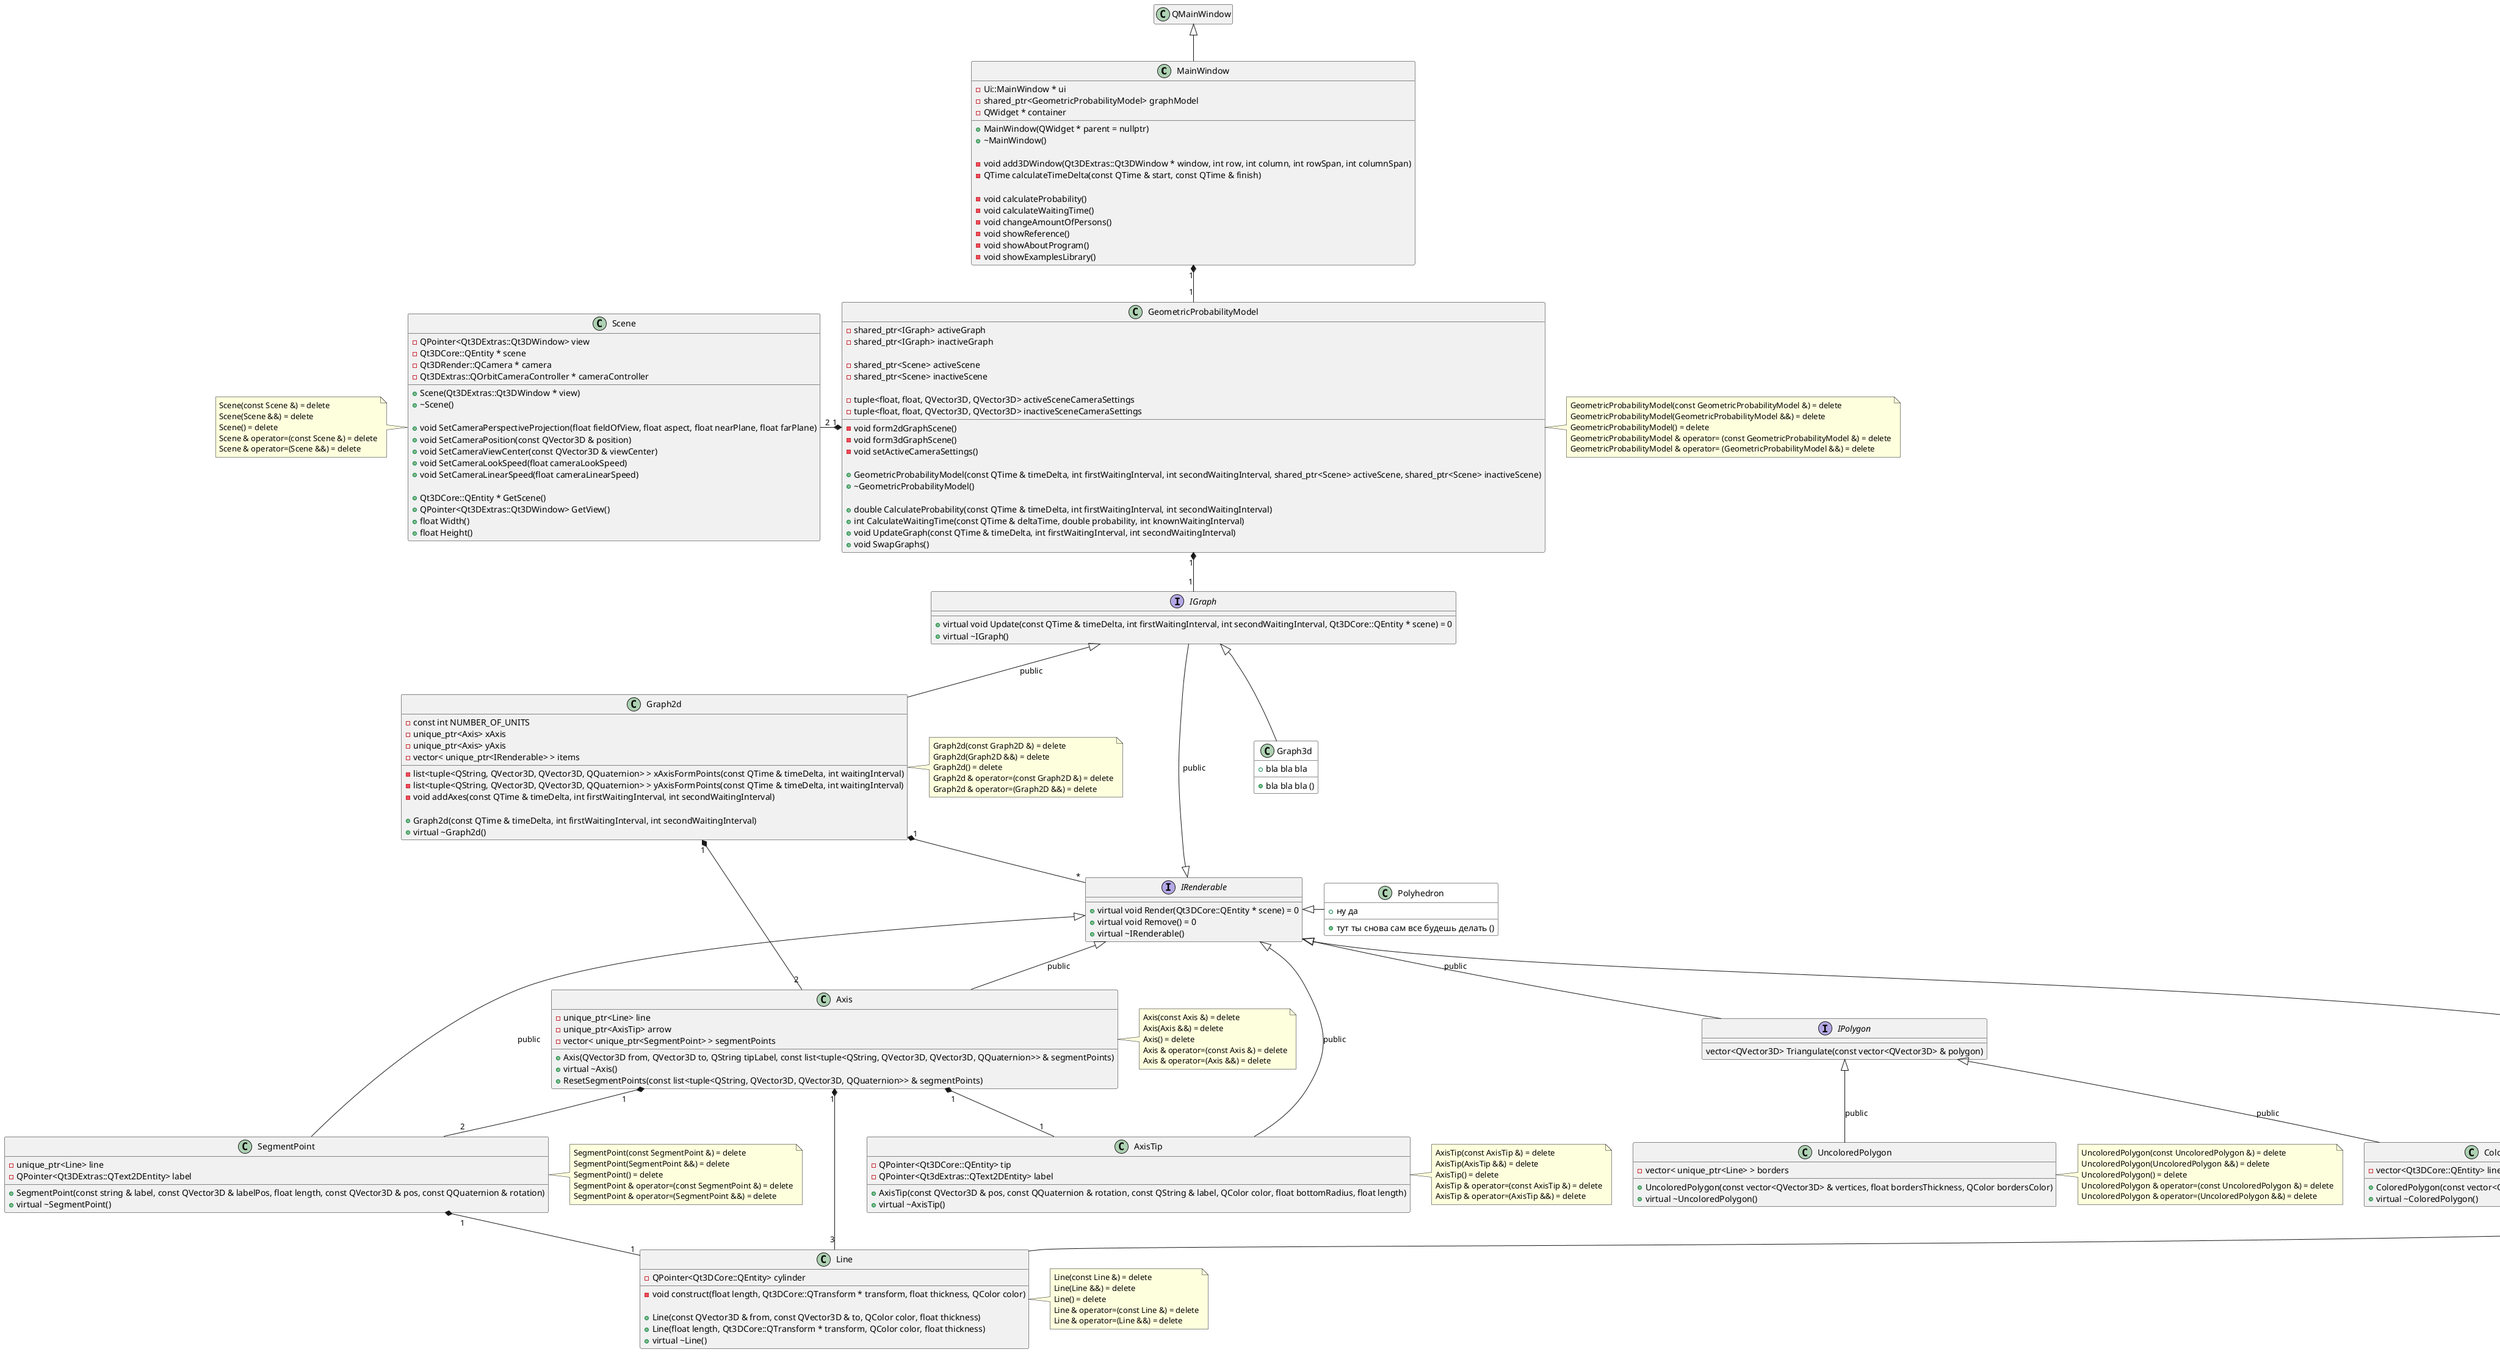 @startuml 

'https://plantuml.com/class-diagram

class MainWindow {
    - Ui::MainWindow * ui
    - shared_ptr<GeometricProbabilityModel> graphModel
    - QWidget * container

    + MainWindow(QWidget * parent = nullptr)
    + ~MainWindow()

    - void add3DWindow(Qt3DExtras::Qt3DWindow * window, int row, int column, int rowSpan, int columnSpan)
    - QTime calculateTimeDelta(const QTime & start, const QTime & finish)

    - void calculateProbability()
    - void calculateWaitingTime()
    - void changeAmountOfPersons()
    - void showReference()
    - void showAboutProgram()
    - void showExamplesLibrary()
}
QMainWindow <|-- MainWindow
hide QMainWindow members



class GeometricProbabilityModel {
    - shared_ptr<IGraph> activeGraph
    - shared_ptr<IGraph> inactiveGraph

    - shared_ptr<Scene> activeScene
    - shared_ptr<Scene> inactiveScene

    - tuple<float, float, QVector3D, QVector3D> activeSceneCameraSettings
    - tuple<float, float, QVector3D, QVector3D> inactiveSceneCameraSettings

    - void form2dGraphScene()
    - void form3dGraphScene()
    - void setActiveCameraSettings()

    + GeometricProbabilityModel(const QTime & timeDelta, int firstWaitingInterval, int secondWaitingInterval, shared_ptr<Scene> activeScene, shared_ptr<Scene> inactiveScene)
    + ~GeometricProbabilityModel()

    + double CalculateProbability(const QTime & timeDelta, int firstWaitingInterval, int secondWaitingInterval)
    + int CalculateWaitingTime(const QTime & deltaTime, double probability, int knownWaitingInterval)
    + void UpdateGraph(const QTime & timeDelta, int firstWaitingInterval, int secondWaitingInterval)
    + void SwapGraphs()
}
MainWindow "1" *-- "1" GeometricProbabilityModel
note left of GeometricProbabilityModel::"graph"
    на этом месте будет стоять либо двухмерный,
    либо трехмерный график
end note
note right of GeometricProbabilityModel
    GeometricProbabilityModel(const GeometricProbabilityModel &) = delete
    GeometricProbabilityModel(GeometricProbabilityModel &&) = delete
    GeometricProbabilityModel() = delete
    GeometricProbabilityModel & operator= (const GeometricProbabilityModel &) = delete
    GeometricProbabilityModel & operator= (GeometricProbabilityModel &&) = delete
end note



interface IGraph {
    + virtual void Update(const QTime & timeDelta, int firstWaitingInterval, int secondWaitingInterval, Qt3DCore::QEntity * scene) = 0
    + virtual ~IGraph()
}
IRenderable <|-- IGraph : public
GeometricProbabilityModel "1" *-- "1" IGraph
note left of IGraph::"mainFigure"
    основная фигура, характеризующая
    геометрическую вероятность
end note
note left of IGraph::"boundingFigure"
    фигура, ограничивающая основную
end note



class Graph2d {
    - const int NUMBER_OF_UNITS
    - unique_ptr<Axis> xAxis
    - unique_ptr<Axis> yAxis
    - vector< unique_ptr<IRenderable> > items

	- list<tuple<QString, QVector3D, QVector3D, QQuaternion> > xAxisFormPoints(const QTime & timeDelta, int waitingInterval)
	- list<tuple<QString, QVector3D, QVector3D, QQuaternion> > yAxisFormPoints(const QTime & timeDelta, int waitingInterval)
    - void addAxes(const QTime & timeDelta, int firstWaitingInterval, int secondWaitingInterval)

    + Graph2d(const QTime & timeDelta, int firstWaitingInterval, int secondWaitingInterval)
    + virtual ~Graph2d()
}
IGraph <|-- Graph2d : public
note right of Graph2d
    Graph2d(const Graph2D &) = delete
    Graph2d(Graph2D &&) = delete
    Graph2d() = delete
    Graph2d & operator=(const Graph2D &) = delete
    Graph2d & operator=(Graph2D &&) = delete
end note



class Graph3d #white { /' #white окрашивает объект в белый цвет '/
    + bla bla bla
    + bla bla bla ()
}
IGraph <|-- Graph3d



class Axis {
    - unique_ptr<Line> line
    - unique_ptr<AxisTip> arrow
    - vector< unique_ptr<SegmentPoint> > segmentPoints

    + Axis(QVector3D from, QVector3D to, QString tipLabel, const list<tuple<QString, QVector3D, QVector3D, QQuaternion>> & segmentPoints)
    + virtual ~Axis()
    + ResetSegmentPoints(const list<tuple<QString, QVector3D, QVector3D, QQuaternion>> & segmentPoints)
}
IRenderable <|-- Axis : public
Graph2d "1" *-- "2" Axis
note right of Axis
    Axis(const Axis &) = delete
    Axis(Axis &&) = delete
    Axis() = delete
    Axis & operator=(const Axis &) = delete
    Axis & operator=(Axis &&) = delete
end note



class SegmentPoint {
    - unique_ptr<Line> line
    - QPointer<Qt3DExtras::QText2DEntity> label

    + SegmentPoint(const string & label, const QVector3D & labelPos, float length, const QVector3D & pos, const QQuaternion & rotation)
    + virtual ~SegmentPoint()
}
IRenderable <|-- SegmentPoint : public
Axis "1" *-- "2" SegmentPoint
note right of SegmentPoint
    SegmentPoint(const SegmentPoint &) = delete
    SegmentPoint(SegmentPoint &&) = delete
    SegmentPoint() = delete
    SegmentPoint & operator=(const SegmentPoint &) = delete
    SegmentPoint & operator=(SegmentPoint &&) = delete
end note


interface IPolygon {
    vector<QVector3D> Triangulate(const vector<QVector3D> & polygon)
}
IRenderable <|-- IPolygon : public



class ColoredPolygon {
    - vector<Qt3DCore::QEntity> lineEntity

    + ColoredPolygon(const vector<QVector3D> & vertices, QColor color)
    + virtual ~ColoredPolygon()
}
IPolygon <|-- ColoredPolygon : public
note right of ColoredPolygon
    ColoredPolygon(const ColoredPolygon &) = delete
    ColoredPolygon(ColoredPolygon &&) = delete
    ColoredPolygon() = delete
    ColoredPolygon & operator=(const ColoredPolygon &) = delete
    ColoredPolygon & operator=(ColoredPolygon &&) = delete
end note



class UncoloredPolygon {
    - vector< unique_ptr<Line> > borders

    + UncoloredPolygon(const vector<QVector3D> & vertices, float bordersThickness, QColor bordersColor)
    + virtual ~UncoloredPolygon()
}
IPolygon <|-- UncoloredPolygon : public
note right of UncoloredPolygon
    UncoloredPolygon(const UncoloredPolygon &) = delete
    UncoloredPolygon(UncoloredPolygon &&) = delete
    UncoloredPolygon() = delete
    UncoloredPolygon & operator=(const UncoloredPolygon &) = delete
    UncoloredPolygon & operator=(UncoloredPolygon &&) = delete
end note



class Polyhedron #white { /' #white окрашивает объект в белый цвет '/
    + ну да
    + тут ты снова сам все будешь делать ()
}
IRenderable <|- Polyhedron



interface IRenderable {
    + virtual void Render(Qt3DCore::QEntity * scene) = 0
    + virtual void Remove() = 0
    + virtual ~IRenderable()
}
IGraph -[hidden]- IRenderable
Graph2d "1" *-- "*" IRenderable



class Line {
    - QPointer<Qt3DCore::QEntity> cylinder
    - void construct(float length, Qt3DCore::QTransform * transform, float thickness, QColor color)

    + Line(const QVector3D & from, const QVector3D & to, QColor color, float thickness)
    + Line(float length, Qt3DCore::QTransform * transform, QColor color, float thickness)
    + virtual ~Line()
}
IRenderable <|-- Line : public
SegmentPoint "1" *-- "1" Line
Axis "1" *-- "3" Line
note right of Line
    Line(const Line &) = delete
    Line(Line &&) = delete
    Line() = delete
    Line & operator=(const Line &) = delete
    Line & operator=(Line &&) = delete
end note



class AxisTip {
    - QPointer<Qt3DCore::QEntity> tip
    - QPointer<Qt3dExtras::QText2DEntity> label

    + AxisTip(const QVector3D & pos, const QQuaternion & rotation, const QString & label, QColor color, float bottomRadius, float length)
    + virtual ~AxisTip()
}
IRenderable <|-- AxisTip : public
Axis "1" *-- "1" AxisTip
note right of AxisTip
    AxisTip(const AxisTip &) = delete
    AxisTip(AxisTip &&) = delete
    AxisTip() = delete
    AxisTip & operator=(const AxisTip &) = delete
    AxisTip & operator=(AxisTip &&) = delete
end note



class Scene {
	- QPointer<Qt3DExtras::Qt3DWindow> view
	- Qt3DCore::QEntity * scene
	- Qt3DRender::QCamera * camera
	- Qt3DExtras::QOrbitCameraController * cameraController

    + Scene(Qt3DExtras::Qt3DWindow * view)
    + ~Scene()

	+ void SetCameraPerspectiveProjection(float fieldOfView, float aspect, float nearPlane, float farPlane)
	+ void SetCameraPosition(const QVector3D & position)
	+ void SetCameraViewCenter(const QVector3D & viewCenter)
	+ void SetCameraLookSpeed(float cameraLookSpeed)
	+ void SetCameraLinearSpeed(float cameraLinearSpeed)

	+ Qt3DCore::QEntity * GetScene()
	+ QPointer<Qt3DExtras::Qt3DWindow> GetView()
	+ float Width()
	+ float Height()
}
GeometricProbabilityModel "1" *-left- "2" Scene
note left of Scene
    Scene(const Scene &) = delete
    Scene(Scene &&) = delete
    Scene() = delete
    Scene & operator=(const Scene &) = delete
    Scene & operator=(Scene &&) = delete
end note

@enduml